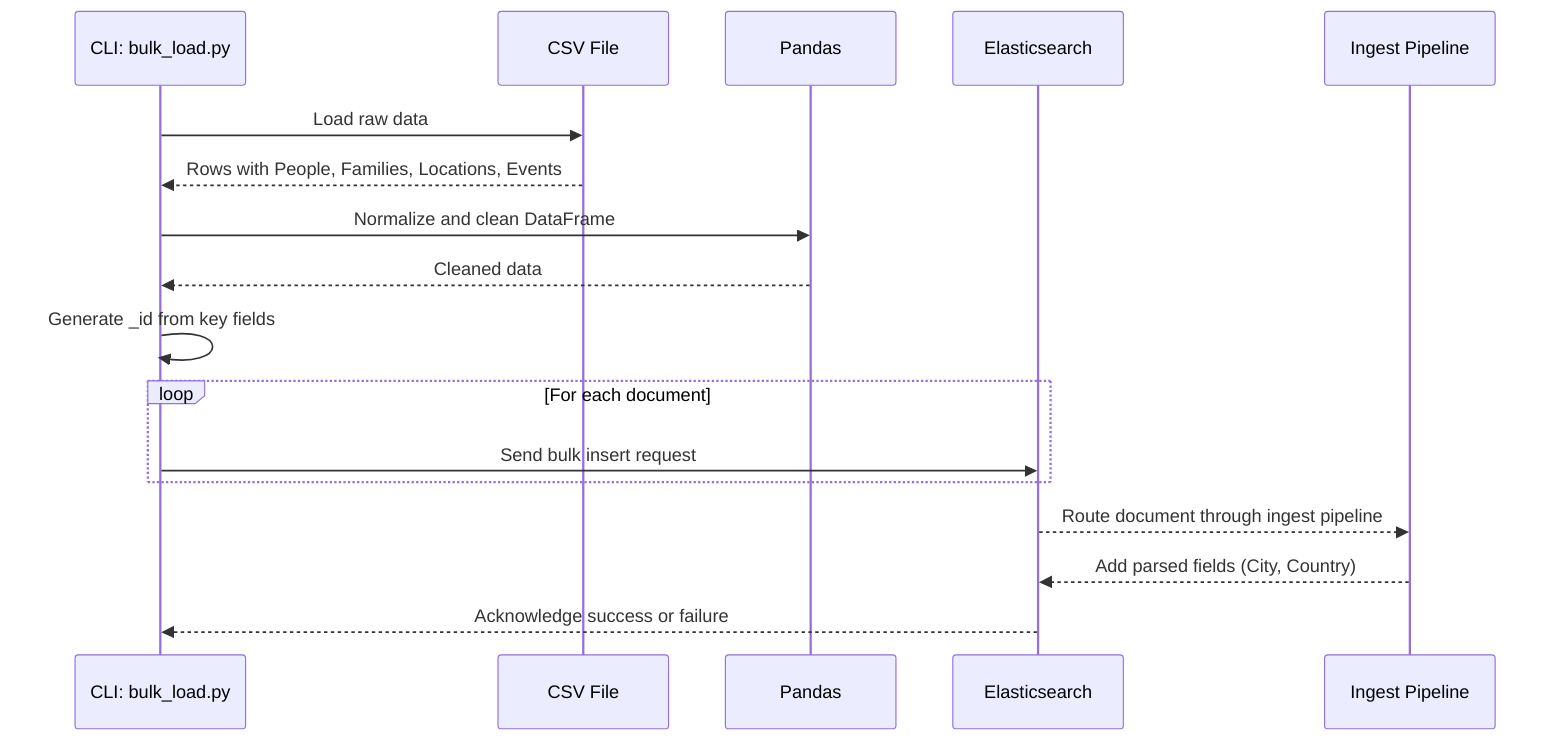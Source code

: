 sequenceDiagram
    participant CLI as CLI: bulk_load.py
    participant CSV as CSV File
    participant PD as Pandas
    participant ES as Elasticsearch
    participant PIPE as Ingest Pipeline

    CLI->>CSV: Load raw data
    CSV-->>CLI: Rows with People, Families, Locations, Events
    CLI->>PD: Normalize and clean DataFrame
    PD-->>CLI: Cleaned data
    CLI->>CLI: Generate _id from key fields
    loop For each document
        CLI->>ES: Send bulk insert request
    end
    ES-->>PIPE: Route document through ingest pipeline
    PIPE-->>ES: Add parsed fields (City, Country)
    ES-->>CLI: Acknowledge success or failure